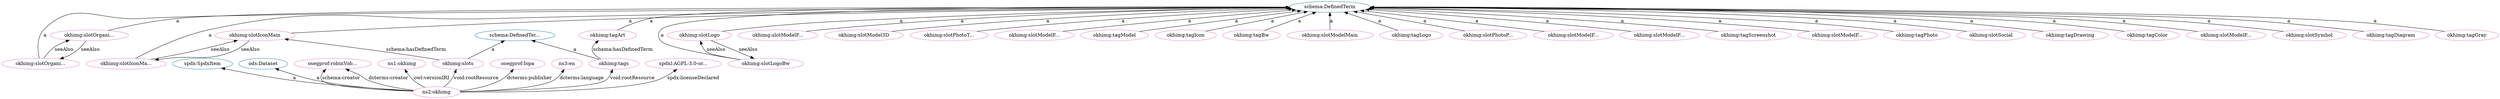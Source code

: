 digraph G {
  rankdir=BT
  node[height=.3]
"http://schema.org/DefinedTerm" [fillcolor="#1f77b4" color="#1f77b4" label="schema:DefinedTerm"]
"http://spdx.org/rdf/terms#SpdxItem" [fillcolor="#1f77b4" color="#1f77b4" label="spdx:SpdxItem"]
"http://schema.org/DefinedTermSet" [fillcolor="#1f77b4" color="#1f77b4" label="schema:DefinedTer..."]
"http://w3id.org/oseg/ont/ods#Dataset" [fillcolor="#1f77b4" color="#1f77b4" label="ods:Dataset"]
"http://w3id.org/oseg/ont/okhimg#slotOrganizationLogoBw" [fillcolor="#e377c2" color="#e377c2" label="okhimg:slotOrgani..."]
"http://w3id.org/oseg/ont/okhimg#slotIconMainBw" [fillcolor="#e377c2" color="#e377c2" label="okhimg:slotIconMa..."]
"http://w3id.org/oseg/ont/okhimg#slotLogoBw" [fillcolor="#e377c2" color="#e377c2" label="okhimg:slotLogoBw"]
"http://w3id.org/oseg/ont/okhimg#slotModelFromFront" [fillcolor="#e377c2" color="#e377c2" label="okhimg:slotModelF..."]
"http://w3id.org/oseg/ont/okhimg#slotModel3D" [fillcolor="#e377c2" color="#e377c2" label="okhimg:slotModel3D"]
"http://w3id.org/oseg/ont/okhimg#slotIconMain" [fillcolor="#e377c2" color="#e377c2" label="okhimg:slotIconMain"]
"http://w3id.org/oseg/ont/oseg-profiles#robinVobruba" [fillcolor="#e377c2" color="#e377c2" label="osegprof:robinVob..."]
"http://w3id.org/oseg/ont/0.1.0/okhimg" [fillcolor="#e377c2" color="#e377c2" label="ns1:okhimg"]
"http://w3id.org/oseg/ont/okhimg#slotLogo" [fillcolor="#e377c2" color="#e377c2" label="okhimg:slotLogo"]
"http://w3id.org/oseg/ont/okhimg#slotPhotoThingMain" [fillcolor="#e377c2" color="#e377c2" label="okhimg:slotPhotoT..."]
"http://w3id.org/oseg/ont/okhimg#slotModelFromBack" [fillcolor="#e377c2" color="#e377c2" label="okhimg:slotModelF..."]
"http://w3id.org/oseg/ont/okhimg#tagModel" [fillcolor="#e377c2" color="#e377c2" label="okhimg:tagModel"]
"http://w3id.org/oseg/ont/okhimg#tagArt" [fillcolor="#e377c2" color="#e377c2" label="okhimg:tagArt"]
"http://w3id.org/oseg/ont/okhimg#slots" [fillcolor="#e377c2" color="#e377c2" label="okhimg:slots"]
"http://w3id.org/oseg/ont/okhimg#tagIcon" [fillcolor="#e377c2" color="#e377c2" label="okhimg:tagIcon"]
"http://w3id.org/oseg/ont/oseg-profiles#Iopa" [fillcolor="#e377c2" color="#e377c2" label="osegprof:Iopa"]
"http://w3id.org/oseg/ont/okhimg#tagBw" [fillcolor="#e377c2" color="#e377c2" label="okhimg:tagBw"]
"http://w3id.org/oseg/ont/okhimg#slotModelMain" [fillcolor="#e377c2" color="#e377c2" label="okhimg:slotModelMain"]
"http://w3id.org/oseg/ont/okhimg#tagLogo" [fillcolor="#e377c2" color="#e377c2" label="okhimg:tagLogo"]
"http://w3id.org/oseg/ont/okhimg#slotPhotoPackaging" [fillcolor="#e377c2" color="#e377c2" label="okhimg:slotPhotoP..."]
"http://w3id.org/oseg/ont/okhimg#slotModelFromLeft" [fillcolor="#e377c2" color="#e377c2" label="okhimg:slotModelF..."]
"http://w3id.org/oseg/ont/okhimg" [fillcolor="#e377c2" color="#e377c2" label="ns2:okhimg"]
"http://id.loc.gov/vocabulary/iso639-1/en" [fillcolor="#e377c2" color="#e377c2" label="ns3:en"]
"http://w3id.org/oseg/ont/okhimg#slotModelFromBelow" [fillcolor="#e377c2" color="#e377c2" label="okhimg:slotModelF..."]
"http://w3id.org/oseg/ont/okhimg#tags" [fillcolor="#e377c2" color="#e377c2" label="okhimg:tags"]
"http://w3id.org/oseg/ont/okhimg#tagScreenshot" [fillcolor="#e377c2" color="#e377c2" label="okhimg:tagScreenshot"]
"http://w3id.org/oseg/ont/okhimg#slotModelFromRight" [fillcolor="#e377c2" color="#e377c2" label="okhimg:slotModelF..."]
"http://w3id.org/oseg/ont/okhimg#tagPhoto" [fillcolor="#e377c2" color="#e377c2" label="okhimg:tagPhoto"]
"http://w3id.org/oseg/ont/okhimg#slotSocial" [fillcolor="#e377c2" color="#e377c2" label="okhimg:slotSocial"]
"http://w3id.org/oseg/ont/okhimg#slotOrganizationLogo" [fillcolor="#e377c2" color="#e377c2" label="okhimg:slotOrgani..."]
"http://w3id.org/oseg/ont/okhimg#tagDrawing" [fillcolor="#e377c2" color="#e377c2" label="okhimg:tagDrawing"]
"http://spdx.org/licenses/AGPL-3.0-or-later" [fillcolor="#e377c2" color="#e377c2" label="spdxl:AGPL-3.0-or..."]
"http://w3id.org/oseg/ont/okhimg#tagColor" [fillcolor="#e377c2" color="#e377c2" label="okhimg:tagColor"]
"http://w3id.org/oseg/ont/okhimg#slotModelFromAbove" [fillcolor="#e377c2" color="#e377c2" label="okhimg:slotModelF..."]
"http://w3id.org/oseg/ont/okhimg#slotSymbol" [fillcolor="#e377c2" color="#e377c2" label="okhimg:slotSymbol"]
"http://w3id.org/oseg/ont/okhimg#tagDiagram" [fillcolor="#e377c2" color="#e377c2" label="okhimg:tagDiagram"]
"http://w3id.org/oseg/ont/okhimg#tagGray" [fillcolor="#e377c2" color="#e377c2" label="okhimg:tagGray"]
  "http://w3id.org/oseg/ont/okhimg#slotOrganizationLogo" -> "http://w3id.org/oseg/ont/okhimg#slotOrganizationLogoBw" [label="seeAlso"]
  "http://w3id.org/oseg/ont/okhimg#slotIconMainBw" -> "http://schema.org/DefinedTerm" [label="a"]
  "http://w3id.org/oseg/ont/okhimg#slotLogoBw" -> "http://schema.org/DefinedTerm" [label="a"]
  "http://w3id.org/oseg/ont/okhimg#slotLogo" -> "http://w3id.org/oseg/ont/okhimg#slotLogoBw" [label="seeAlso"]
  "http://w3id.org/oseg/ont/okhimg#slotLogo" -> "http://schema.org/DefinedTerm" [label="a"]
  "http://w3id.org/oseg/ont/okhimg#slotModelFromFront" -> "http://schema.org/DefinedTerm" [label="a"]
  "http://w3id.org/oseg/ont/okhimg#slotModel3D" -> "http://schema.org/DefinedTerm" [label="a"]
  "http://w3id.org/oseg/ont/okhimg#slots" -> "http://w3id.org/oseg/ont/okhimg#slotIconMain" [label="schema:hasDefinedTerm"]
  "http://w3id.org/oseg/ont/okhimg" -> "http://w3id.org/oseg/ont/oseg-profiles#robinVobruba" [label="schema:creator"]
  "http://w3id.org/oseg/ont/okhimg" -> "http://w3id.org/oseg/ont/0.1.0/okhimg" [label="owl:versionIRI"]
  "http://w3id.org/oseg/ont/okhimg#slotLogoBw" -> "http://w3id.org/oseg/ont/okhimg#slotLogo" [label="seeAlso"]
  "http://w3id.org/oseg/ont/okhimg#slotPhotoThingMain" -> "http://schema.org/DefinedTerm" [label="a"]
  "http://w3id.org/oseg/ont/okhimg#slotModelFromBack" -> "http://schema.org/DefinedTerm" [label="a"]
  "http://w3id.org/oseg/ont/okhimg#tagModel" -> "http://schema.org/DefinedTerm" [label="a"]
  "http://w3id.org/oseg/ont/okhimg#tagArt" -> "http://schema.org/DefinedTerm" [label="a"]
  "http://w3id.org/oseg/ont/okhimg" -> "http://w3id.org/oseg/ont/okhimg#slots" [label="void:rootResource"]
  "http://w3id.org/oseg/ont/okhimg#tagIcon" -> "http://schema.org/DefinedTerm" [label="a"]
  "http://w3id.org/oseg/ont/okhimg#slots" -> "http://schema.org/DefinedTermSet" [label="a"]
  "http://w3id.org/oseg/ont/okhimg#tagBw" -> "http://schema.org/DefinedTerm" [label="a"]
  "http://w3id.org/oseg/ont/okhimg" -> "http://w3id.org/oseg/ont/oseg-profiles#Iopa" [label="dcterms:publisher"]
  "http://w3id.org/oseg/ont/okhimg#slotModelMain" -> "http://schema.org/DefinedTerm" [label="a"]
  "http://w3id.org/oseg/ont/okhimg" -> "http://w3id.org/oseg/ont/oseg-profiles#robinVobruba" [label="dcterms:creator"]
  "http://w3id.org/oseg/ont/okhimg#tagLogo" -> "http://schema.org/DefinedTerm" [label="a"]
  "http://w3id.org/oseg/ont/okhimg#slotPhotoPackaging" -> "http://schema.org/DefinedTerm" [label="a"]
  "http://w3id.org/oseg/ont/okhimg#slotModelFromLeft" -> "http://schema.org/DefinedTerm" [label="a"]
  "http://w3id.org/oseg/ont/okhimg" -> "http://w3id.org/oseg/ont/ods#Dataset" [label="a"]
  "http://w3id.org/oseg/ont/okhimg" -> "http://id.loc.gov/vocabulary/iso639-1/en" [label="dcterms:language"]
  "http://w3id.org/oseg/ont/okhimg#slotModelFromBelow" -> "http://schema.org/DefinedTerm" [label="a"]
  "http://w3id.org/oseg/ont/okhimg" -> "http://w3id.org/oseg/ont/okhimg#tags" [label="void:rootResource"]
  "http://w3id.org/oseg/ont/okhimg#tagScreenshot" -> "http://schema.org/DefinedTerm" [label="a"]
  "http://w3id.org/oseg/ont/okhimg#tags" -> "http://schema.org/DefinedTermSet" [label="a"]
  "http://w3id.org/oseg/ont/okhimg#slotIconMainBw" -> "http://w3id.org/oseg/ont/okhimg#slotIconMain" [label="seeAlso"]
  "http://w3id.org/oseg/ont/okhimg#slotModelFromRight" -> "http://schema.org/DefinedTerm" [label="a"]
  "http://w3id.org/oseg/ont/okhimg#tagPhoto" -> "http://schema.org/DefinedTerm" [label="a"]
  "http://w3id.org/oseg/ont/okhimg#slotSocial" -> "http://schema.org/DefinedTerm" [label="a"]
  "http://w3id.org/oseg/ont/okhimg#slotOrganizationLogo" -> "http://schema.org/DefinedTerm" [label="a"]
  "http://w3id.org/oseg/ont/okhimg#tagDrawing" -> "http://schema.org/DefinedTerm" [label="a"]
  "http://w3id.org/oseg/ont/okhimg" -> "http://spdx.org/licenses/AGPL-3.0-or-later" [label="spdx:licenseDeclared"]
  "http://w3id.org/oseg/ont/okhimg#slotIconMain" -> "http://w3id.org/oseg/ont/okhimg#slotIconMainBw" [label="seeAlso"]
  "http://w3id.org/oseg/ont/okhimg#tagColor" -> "http://schema.org/DefinedTerm" [label="a"]
  "http://w3id.org/oseg/ont/okhimg#slotModelFromAbove" -> "http://schema.org/DefinedTerm" [label="a"]
  "http://w3id.org/oseg/ont/okhimg" -> "http://spdx.org/rdf/terms#SpdxItem" [label="a"]
  "http://w3id.org/oseg/ont/okhimg#slotOrganizationLogoBw" -> "http://schema.org/DefinedTerm" [label="a"]
  "http://w3id.org/oseg/ont/okhimg#slotOrganizationLogoBw" -> "http://w3id.org/oseg/ont/okhimg#slotOrganizationLogo" [label="seeAlso"]
  "http://w3id.org/oseg/ont/okhimg#slotSymbol" -> "http://schema.org/DefinedTerm" [label="a"]
  "http://w3id.org/oseg/ont/okhimg#tagDiagram" -> "http://schema.org/DefinedTerm" [label="a"]
  "http://w3id.org/oseg/ont/okhimg#slotIconMain" -> "http://schema.org/DefinedTerm" [label="a"]
  "http://w3id.org/oseg/ont/okhimg#tags" -> "http://w3id.org/oseg/ont/okhimg#tagArt" [label="schema:hasDefinedTerm"]
  "http://w3id.org/oseg/ont/okhimg#tagGray" -> "http://schema.org/DefinedTerm" [label="a"]
}
